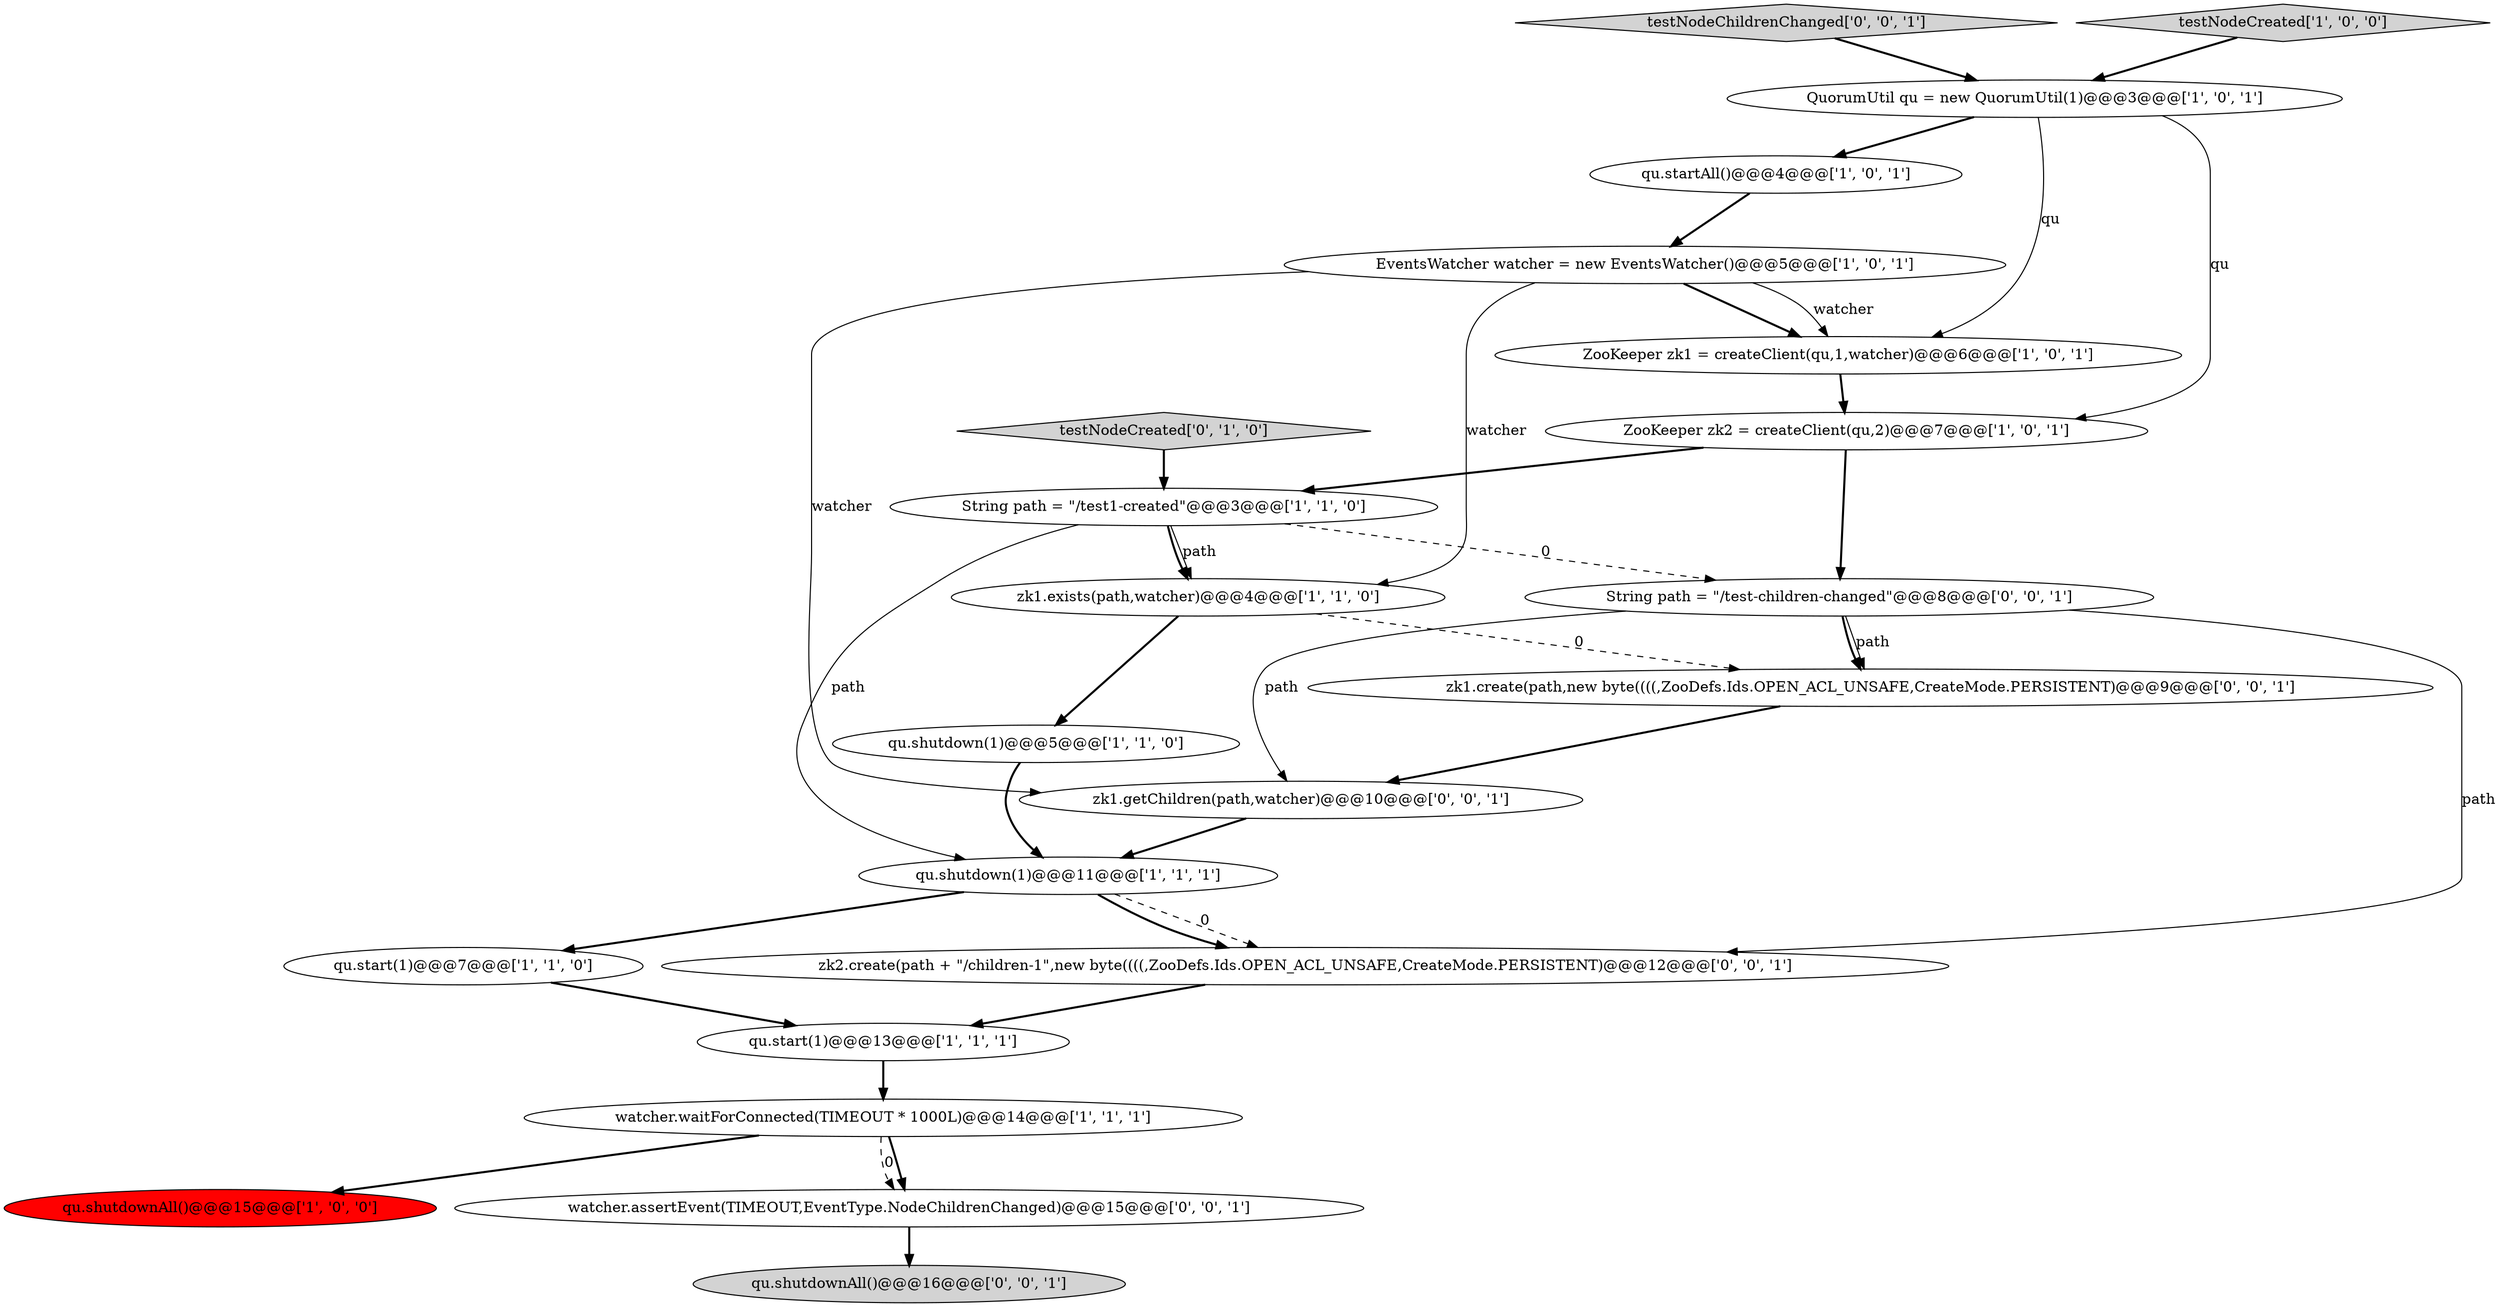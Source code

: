 digraph {
10 [style = filled, label = "qu.start(1)@@@13@@@['1', '1', '1']", fillcolor = white, shape = ellipse image = "AAA0AAABBB1BBB"];
17 [style = filled, label = "zk1.getChildren(path,watcher)@@@10@@@['0', '0', '1']", fillcolor = white, shape = ellipse image = "AAA0AAABBB3BBB"];
1 [style = filled, label = "QuorumUtil qu = new QuorumUtil(1)@@@3@@@['1', '0', '1']", fillcolor = white, shape = ellipse image = "AAA0AAABBB1BBB"];
6 [style = filled, label = "qu.shutdownAll()@@@15@@@['1', '0', '0']", fillcolor = red, shape = ellipse image = "AAA1AAABBB1BBB"];
14 [style = filled, label = "testNodeCreated['0', '1', '0']", fillcolor = lightgray, shape = diamond image = "AAA0AAABBB2BBB"];
5 [style = filled, label = "ZooKeeper zk1 = createClient(qu,1,watcher)@@@6@@@['1', '0', '1']", fillcolor = white, shape = ellipse image = "AAA0AAABBB1BBB"];
15 [style = filled, label = "qu.shutdownAll()@@@16@@@['0', '0', '1']", fillcolor = lightgray, shape = ellipse image = "AAA0AAABBB3BBB"];
2 [style = filled, label = "String path = \"/test1-created\"@@@3@@@['1', '1', '0']", fillcolor = white, shape = ellipse image = "AAA0AAABBB1BBB"];
0 [style = filled, label = "zk1.exists(path,watcher)@@@4@@@['1', '1', '0']", fillcolor = white, shape = ellipse image = "AAA0AAABBB1BBB"];
7 [style = filled, label = "ZooKeeper zk2 = createClient(qu,2)@@@7@@@['1', '0', '1']", fillcolor = white, shape = ellipse image = "AAA0AAABBB1BBB"];
20 [style = filled, label = "String path = \"/test-children-changed\"@@@8@@@['0', '0', '1']", fillcolor = white, shape = ellipse image = "AAA0AAABBB3BBB"];
16 [style = filled, label = "zk1.create(path,new byte((((,ZooDefs.Ids.OPEN_ACL_UNSAFE,CreateMode.PERSISTENT)@@@9@@@['0', '0', '1']", fillcolor = white, shape = ellipse image = "AAA0AAABBB3BBB"];
9 [style = filled, label = "qu.shutdown(1)@@@11@@@['1', '1', '1']", fillcolor = white, shape = ellipse image = "AAA0AAABBB1BBB"];
18 [style = filled, label = "testNodeChildrenChanged['0', '0', '1']", fillcolor = lightgray, shape = diamond image = "AAA0AAABBB3BBB"];
21 [style = filled, label = "zk2.create(path + \"/children-1\",new byte((((,ZooDefs.Ids.OPEN_ACL_UNSAFE,CreateMode.PERSISTENT)@@@12@@@['0', '0', '1']", fillcolor = white, shape = ellipse image = "AAA0AAABBB3BBB"];
3 [style = filled, label = "qu.startAll()@@@4@@@['1', '0', '1']", fillcolor = white, shape = ellipse image = "AAA0AAABBB1BBB"];
13 [style = filled, label = "testNodeCreated['1', '0', '0']", fillcolor = lightgray, shape = diamond image = "AAA0AAABBB1BBB"];
4 [style = filled, label = "EventsWatcher watcher = new EventsWatcher()@@@5@@@['1', '0', '1']", fillcolor = white, shape = ellipse image = "AAA0AAABBB1BBB"];
12 [style = filled, label = "watcher.waitForConnected(TIMEOUT * 1000L)@@@14@@@['1', '1', '1']", fillcolor = white, shape = ellipse image = "AAA0AAABBB1BBB"];
8 [style = filled, label = "qu.shutdown(1)@@@5@@@['1', '1', '0']", fillcolor = white, shape = ellipse image = "AAA0AAABBB1BBB"];
11 [style = filled, label = "qu.start(1)@@@7@@@['1', '1', '0']", fillcolor = white, shape = ellipse image = "AAA0AAABBB1BBB"];
19 [style = filled, label = "watcher.assertEvent(TIMEOUT,EventType.NodeChildrenChanged)@@@15@@@['0', '0', '1']", fillcolor = white, shape = ellipse image = "AAA0AAABBB3BBB"];
2->9 [style = solid, label="path"];
21->10 [style = bold, label=""];
20->17 [style = solid, label="path"];
2->20 [style = dashed, label="0"];
9->11 [style = bold, label=""];
2->0 [style = solid, label="path"];
20->21 [style = solid, label="path"];
17->9 [style = bold, label=""];
0->16 [style = dashed, label="0"];
1->3 [style = bold, label=""];
4->5 [style = solid, label="watcher"];
7->20 [style = bold, label=""];
16->17 [style = bold, label=""];
4->17 [style = solid, label="watcher"];
12->6 [style = bold, label=""];
3->4 [style = bold, label=""];
13->1 [style = bold, label=""];
4->0 [style = solid, label="watcher"];
2->0 [style = bold, label=""];
20->16 [style = bold, label=""];
12->19 [style = dashed, label="0"];
18->1 [style = bold, label=""];
20->16 [style = solid, label="path"];
11->10 [style = bold, label=""];
7->2 [style = bold, label=""];
10->12 [style = bold, label=""];
9->21 [style = dashed, label="0"];
1->5 [style = solid, label="qu"];
0->8 [style = bold, label=""];
9->21 [style = bold, label=""];
8->9 [style = bold, label=""];
5->7 [style = bold, label=""];
14->2 [style = bold, label=""];
1->7 [style = solid, label="qu"];
19->15 [style = bold, label=""];
12->19 [style = bold, label=""];
4->5 [style = bold, label=""];
}

